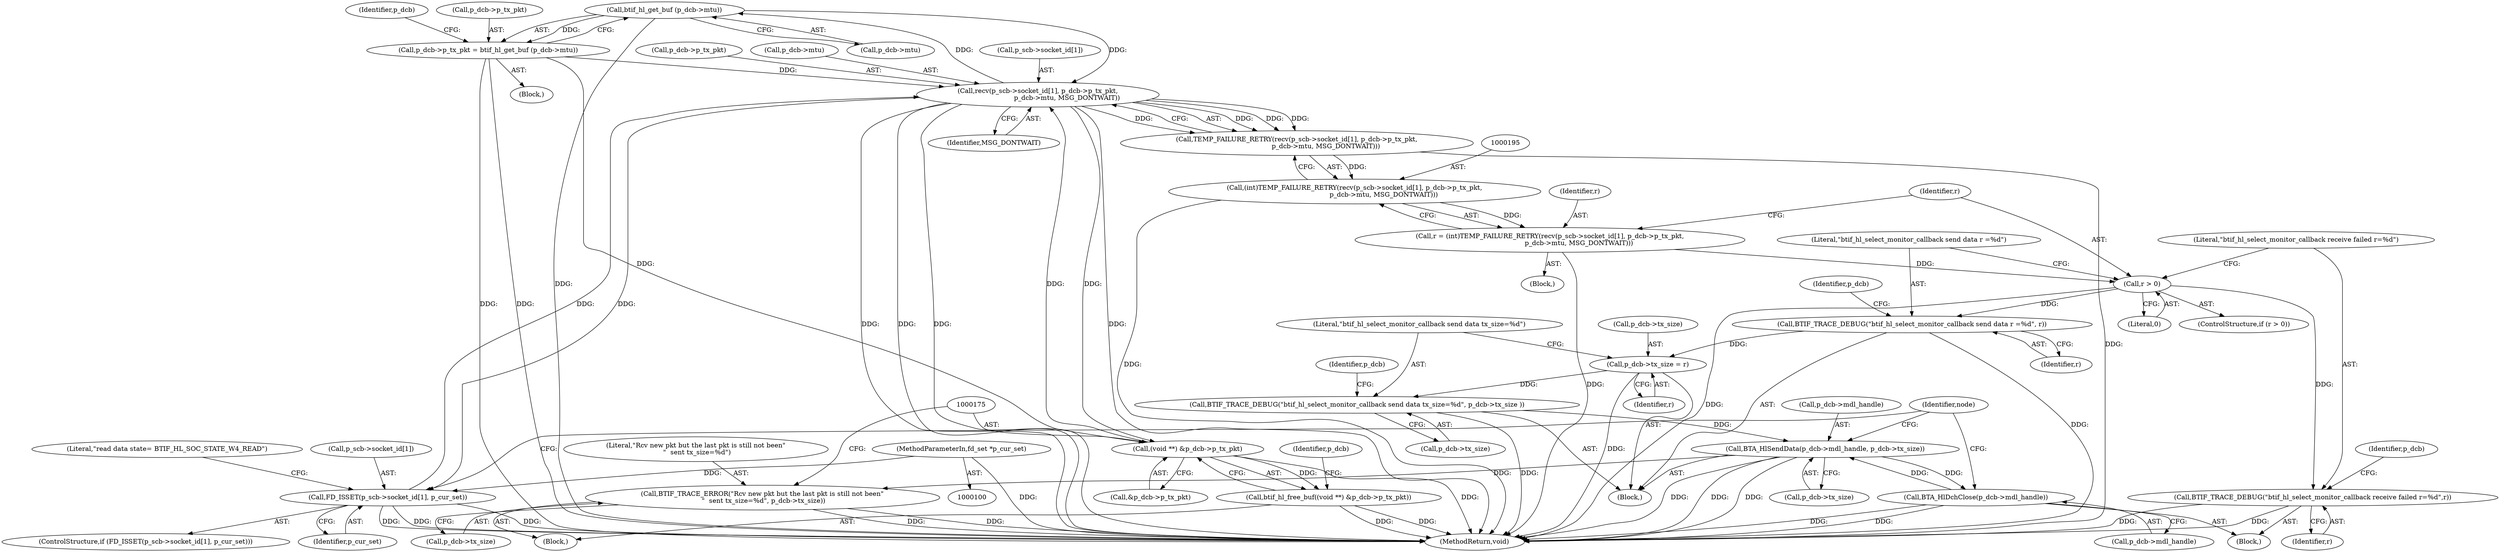 digraph "0_Android_472271b153c5dc53c28beac55480a8d8434b2d5c_18@pointer" {
"1000184" [label="(Call,btif_hl_get_buf (p_dcb->mtu))"];
"1000197" [label="(Call,recv(p_scb->socket_id[1], p_dcb->p_tx_pkt,\n                            p_dcb->mtu, MSG_DONTWAIT))"];
"1000136" [label="(Call,FD_ISSET(p_scb->socket_id[1], p_cur_set))"];
"1000101" [label="(MethodParameterIn,fd_set *p_cur_set)"];
"1000180" [label="(Call,p_dcb->p_tx_pkt = btif_hl_get_buf (p_dcb->mtu))"];
"1000184" [label="(Call,btif_hl_get_buf (p_dcb->mtu))"];
"1000174" [label="(Call,(void **) &p_dcb->p_tx_pkt)"];
"1000173" [label="(Call,btif_hl_free_buf((void **) &p_dcb->p_tx_pkt))"];
"1000196" [label="(Call,TEMP_FAILURE_RETRY(recv(p_scb->socket_id[1], p_dcb->p_tx_pkt,\n                            p_dcb->mtu, MSG_DONTWAIT)))"];
"1000194" [label="(Call,(int)TEMP_FAILURE_RETRY(recv(p_scb->socket_id[1], p_dcb->p_tx_pkt,\n                            p_dcb->mtu, MSG_DONTWAIT)))"];
"1000192" [label="(Call,r = (int)TEMP_FAILURE_RETRY(recv(p_scb->socket_id[1], p_dcb->p_tx_pkt,\n                            p_dcb->mtu, MSG_DONTWAIT)))"];
"1000211" [label="(Call,r > 0)"];
"1000215" [label="(Call,BTIF_TRACE_DEBUG(\"btif_hl_select_monitor_callback send data r =%d\", r))"];
"1000218" [label="(Call,p_dcb->tx_size = r)"];
"1000223" [label="(Call,BTIF_TRACE_DEBUG(\"btif_hl_select_monitor_callback send data tx_size=%d\", p_dcb->tx_size ))"];
"1000228" [label="(Call,BTA_HlSendData(p_dcb->mdl_handle, p_dcb->tx_size))"];
"1000168" [label="(Call,BTIF_TRACE_ERROR(\"Rcv new pkt but the last pkt is still not been\"\n \"  sent tx_size=%d\", p_dcb->tx_size))"];
"1000240" [label="(Call,BTA_HlDchClose(p_dcb->mdl_handle))"];
"1000237" [label="(Call,BTIF_TRACE_DEBUG(\"btif_hl_select_monitor_callback receive failed r=%d\",r))"];
"1000101" [label="(MethodParameterIn,fd_set *p_cur_set)"];
"1000180" [label="(Call,p_dcb->p_tx_pkt = btif_hl_get_buf (p_dcb->mtu))"];
"1000228" [label="(Call,BTA_HlSendData(p_dcb->mdl_handle, p_dcb->tx_size))"];
"1000142" [label="(Identifier,p_cur_set)"];
"1000237" [label="(Call,BTIF_TRACE_DEBUG(\"btif_hl_select_monitor_callback receive failed r=%d\",r))"];
"1000168" [label="(Call,BTIF_TRACE_ERROR(\"Rcv new pkt but the last pkt is still not been\"\n \"  sent tx_size=%d\", p_dcb->tx_size))"];
"1000242" [label="(Identifier,p_dcb)"];
"1000173" [label="(Call,btif_hl_free_buf((void **) &p_dcb->p_tx_pkt))"];
"1000136" [label="(Call,FD_ISSET(p_scb->socket_id[1], p_cur_set))"];
"1000203" [label="(Call,p_dcb->p_tx_pkt)"];
"1000170" [label="(Call,p_dcb->tx_size)"];
"1000135" [label="(ControlStructure,if (FD_ISSET(p_scb->socket_id[1], p_cur_set)))"];
"1000176" [label="(Call,&p_dcb->p_tx_pkt)"];
"1000223" [label="(Call,BTIF_TRACE_DEBUG(\"btif_hl_select_monitor_callback send data tx_size=%d\", p_dcb->tx_size ))"];
"1000206" [label="(Call,p_dcb->mtu)"];
"1000192" [label="(Call,r = (int)TEMP_FAILURE_RETRY(recv(p_scb->socket_id[1], p_dcb->p_tx_pkt,\n                            p_dcb->mtu, MSG_DONTWAIT)))"];
"1000216" [label="(Literal,\"btif_hl_select_monitor_callback send data r =%d\")"];
"1000219" [label="(Call,p_dcb->tx_size)"];
"1000239" [label="(Identifier,r)"];
"1000232" [label="(Call,p_dcb->tx_size)"];
"1000174" [label="(Call,(void **) &p_dcb->p_tx_pkt)"];
"1000169" [label="(Literal,\"Rcv new pkt but the last pkt is still not been\"\n \"  sent tx_size=%d\")"];
"1000209" [label="(Identifier,MSG_DONTWAIT)"];
"1000240" [label="(Call,BTA_HlDchClose(p_dcb->mdl_handle))"];
"1000185" [label="(Call,p_dcb->mtu)"];
"1000222" [label="(Identifier,r)"];
"1000198" [label="(Call,p_scb->socket_id[1])"];
"1000229" [label="(Call,p_dcb->mdl_handle)"];
"1000252" [label="(MethodReturn,void)"];
"1000230" [label="(Identifier,p_dcb)"];
"1000197" [label="(Call,recv(p_scb->socket_id[1], p_dcb->p_tx_pkt,\n                            p_dcb->mtu, MSG_DONTWAIT))"];
"1000211" [label="(Call,r > 0)"];
"1000145" [label="(Literal,\"read data state= BTIF_HL_SOC_STATE_W4_READ\")"];
"1000184" [label="(Call,btif_hl_get_buf (p_dcb->mtu))"];
"1000220" [label="(Identifier,p_dcb)"];
"1000193" [label="(Identifier,r)"];
"1000189" [label="(Identifier,p_dcb)"];
"1000238" [label="(Literal,\"btif_hl_select_monitor_callback receive failed r=%d\")"];
"1000196" [label="(Call,TEMP_FAILURE_RETRY(recv(p_scb->socket_id[1], p_dcb->p_tx_pkt,\n                            p_dcb->mtu, MSG_DONTWAIT)))"];
"1000225" [label="(Call,p_dcb->tx_size)"];
"1000241" [label="(Call,p_dcb->mdl_handle)"];
"1000120" [label="(Identifier,node)"];
"1000167" [label="(Block,)"];
"1000137" [label="(Call,p_scb->socket_id[1])"];
"1000212" [label="(Identifier,r)"];
"1000214" [label="(Block,)"];
"1000236" [label="(Block,)"];
"1000217" [label="(Identifier,r)"];
"1000224" [label="(Literal,\"btif_hl_select_monitor_callback send data tx_size=%d\")"];
"1000143" [label="(Block,)"];
"1000181" [label="(Call,p_dcb->p_tx_pkt)"];
"1000218" [label="(Call,p_dcb->tx_size = r)"];
"1000182" [label="(Identifier,p_dcb)"];
"1000194" [label="(Call,(int)TEMP_FAILURE_RETRY(recv(p_scb->socket_id[1], p_dcb->p_tx_pkt,\n                            p_dcb->mtu, MSG_DONTWAIT)))"];
"1000213" [label="(Literal,0)"];
"1000190" [label="(Block,)"];
"1000210" [label="(ControlStructure,if (r > 0))"];
"1000215" [label="(Call,BTIF_TRACE_DEBUG(\"btif_hl_select_monitor_callback send data r =%d\", r))"];
"1000184" -> "1000180"  [label="AST: "];
"1000184" -> "1000185"  [label="CFG: "];
"1000185" -> "1000184"  [label="AST: "];
"1000180" -> "1000184"  [label="CFG: "];
"1000184" -> "1000252"  [label="DDG: "];
"1000184" -> "1000180"  [label="DDG: "];
"1000197" -> "1000184"  [label="DDG: "];
"1000184" -> "1000197"  [label="DDG: "];
"1000197" -> "1000196"  [label="AST: "];
"1000197" -> "1000209"  [label="CFG: "];
"1000198" -> "1000197"  [label="AST: "];
"1000203" -> "1000197"  [label="AST: "];
"1000206" -> "1000197"  [label="AST: "];
"1000209" -> "1000197"  [label="AST: "];
"1000196" -> "1000197"  [label="CFG: "];
"1000197" -> "1000252"  [label="DDG: "];
"1000197" -> "1000252"  [label="DDG: "];
"1000197" -> "1000252"  [label="DDG: "];
"1000197" -> "1000252"  [label="DDG: "];
"1000197" -> "1000136"  [label="DDG: "];
"1000197" -> "1000174"  [label="DDG: "];
"1000197" -> "1000196"  [label="DDG: "];
"1000197" -> "1000196"  [label="DDG: "];
"1000197" -> "1000196"  [label="DDG: "];
"1000197" -> "1000196"  [label="DDG: "];
"1000136" -> "1000197"  [label="DDG: "];
"1000180" -> "1000197"  [label="DDG: "];
"1000174" -> "1000197"  [label="DDG: "];
"1000136" -> "1000135"  [label="AST: "];
"1000136" -> "1000142"  [label="CFG: "];
"1000137" -> "1000136"  [label="AST: "];
"1000142" -> "1000136"  [label="AST: "];
"1000145" -> "1000136"  [label="CFG: "];
"1000120" -> "1000136"  [label="CFG: "];
"1000136" -> "1000252"  [label="DDG: "];
"1000136" -> "1000252"  [label="DDG: "];
"1000136" -> "1000252"  [label="DDG: "];
"1000101" -> "1000136"  [label="DDG: "];
"1000101" -> "1000100"  [label="AST: "];
"1000101" -> "1000252"  [label="DDG: "];
"1000180" -> "1000143"  [label="AST: "];
"1000181" -> "1000180"  [label="AST: "];
"1000189" -> "1000180"  [label="CFG: "];
"1000180" -> "1000252"  [label="DDG: "];
"1000180" -> "1000252"  [label="DDG: "];
"1000180" -> "1000174"  [label="DDG: "];
"1000174" -> "1000173"  [label="AST: "];
"1000174" -> "1000176"  [label="CFG: "];
"1000175" -> "1000174"  [label="AST: "];
"1000176" -> "1000174"  [label="AST: "];
"1000173" -> "1000174"  [label="CFG: "];
"1000174" -> "1000252"  [label="DDG: "];
"1000174" -> "1000173"  [label="DDG: "];
"1000173" -> "1000167"  [label="AST: "];
"1000182" -> "1000173"  [label="CFG: "];
"1000173" -> "1000252"  [label="DDG: "];
"1000173" -> "1000252"  [label="DDG: "];
"1000196" -> "1000194"  [label="AST: "];
"1000194" -> "1000196"  [label="CFG: "];
"1000196" -> "1000252"  [label="DDG: "];
"1000196" -> "1000194"  [label="DDG: "];
"1000194" -> "1000192"  [label="AST: "];
"1000195" -> "1000194"  [label="AST: "];
"1000192" -> "1000194"  [label="CFG: "];
"1000194" -> "1000252"  [label="DDG: "];
"1000194" -> "1000192"  [label="DDG: "];
"1000192" -> "1000190"  [label="AST: "];
"1000193" -> "1000192"  [label="AST: "];
"1000212" -> "1000192"  [label="CFG: "];
"1000192" -> "1000252"  [label="DDG: "];
"1000192" -> "1000211"  [label="DDG: "];
"1000211" -> "1000210"  [label="AST: "];
"1000211" -> "1000213"  [label="CFG: "];
"1000212" -> "1000211"  [label="AST: "];
"1000213" -> "1000211"  [label="AST: "];
"1000216" -> "1000211"  [label="CFG: "];
"1000238" -> "1000211"  [label="CFG: "];
"1000211" -> "1000252"  [label="DDG: "];
"1000211" -> "1000215"  [label="DDG: "];
"1000211" -> "1000237"  [label="DDG: "];
"1000215" -> "1000214"  [label="AST: "];
"1000215" -> "1000217"  [label="CFG: "];
"1000216" -> "1000215"  [label="AST: "];
"1000217" -> "1000215"  [label="AST: "];
"1000220" -> "1000215"  [label="CFG: "];
"1000215" -> "1000252"  [label="DDG: "];
"1000215" -> "1000218"  [label="DDG: "];
"1000218" -> "1000214"  [label="AST: "];
"1000218" -> "1000222"  [label="CFG: "];
"1000219" -> "1000218"  [label="AST: "];
"1000222" -> "1000218"  [label="AST: "];
"1000224" -> "1000218"  [label="CFG: "];
"1000218" -> "1000252"  [label="DDG: "];
"1000218" -> "1000223"  [label="DDG: "];
"1000223" -> "1000214"  [label="AST: "];
"1000223" -> "1000225"  [label="CFG: "];
"1000224" -> "1000223"  [label="AST: "];
"1000225" -> "1000223"  [label="AST: "];
"1000230" -> "1000223"  [label="CFG: "];
"1000223" -> "1000252"  [label="DDG: "];
"1000223" -> "1000228"  [label="DDG: "];
"1000228" -> "1000214"  [label="AST: "];
"1000228" -> "1000232"  [label="CFG: "];
"1000229" -> "1000228"  [label="AST: "];
"1000232" -> "1000228"  [label="AST: "];
"1000120" -> "1000228"  [label="CFG: "];
"1000228" -> "1000252"  [label="DDG: "];
"1000228" -> "1000252"  [label="DDG: "];
"1000228" -> "1000252"  [label="DDG: "];
"1000228" -> "1000168"  [label="DDG: "];
"1000240" -> "1000228"  [label="DDG: "];
"1000228" -> "1000240"  [label="DDG: "];
"1000168" -> "1000167"  [label="AST: "];
"1000168" -> "1000170"  [label="CFG: "];
"1000169" -> "1000168"  [label="AST: "];
"1000170" -> "1000168"  [label="AST: "];
"1000175" -> "1000168"  [label="CFG: "];
"1000168" -> "1000252"  [label="DDG: "];
"1000168" -> "1000252"  [label="DDG: "];
"1000240" -> "1000236"  [label="AST: "];
"1000240" -> "1000241"  [label="CFG: "];
"1000241" -> "1000240"  [label="AST: "];
"1000120" -> "1000240"  [label="CFG: "];
"1000240" -> "1000252"  [label="DDG: "];
"1000240" -> "1000252"  [label="DDG: "];
"1000237" -> "1000236"  [label="AST: "];
"1000237" -> "1000239"  [label="CFG: "];
"1000238" -> "1000237"  [label="AST: "];
"1000239" -> "1000237"  [label="AST: "];
"1000242" -> "1000237"  [label="CFG: "];
"1000237" -> "1000252"  [label="DDG: "];
"1000237" -> "1000252"  [label="DDG: "];
}
